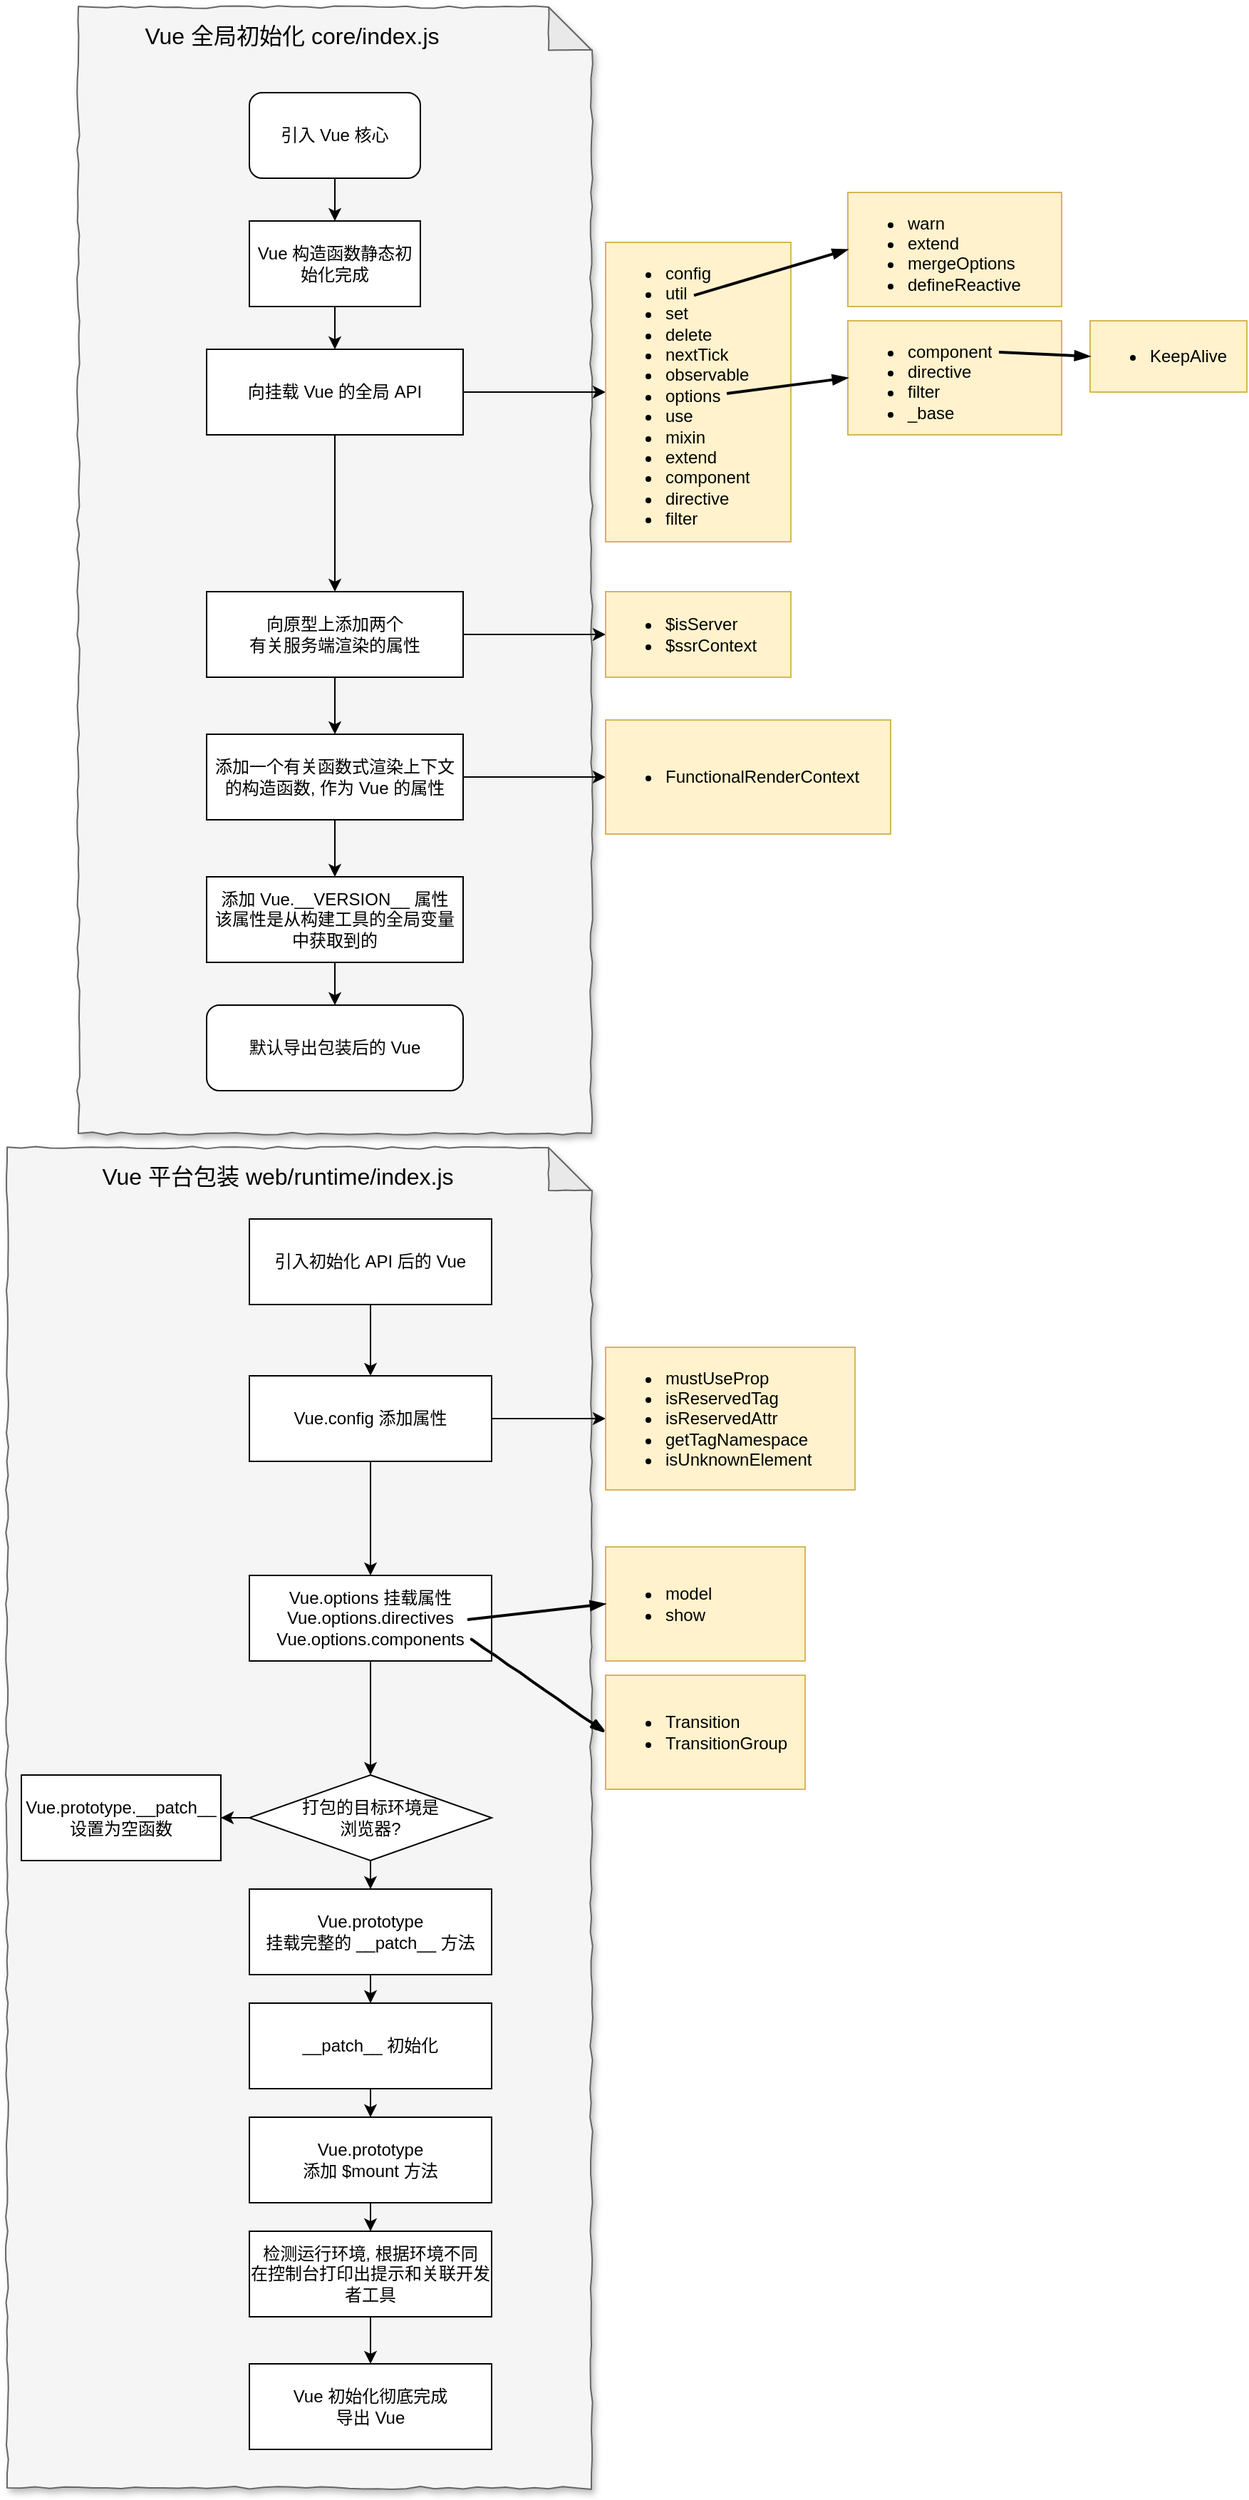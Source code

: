 <mxfile version="10.8.0" type="device"><diagram id="EUGXKhbJLsCIQeuZV-n6" name="第 1 页"><mxGraphModel dx="1823" dy="605" grid="1" gridSize="10" guides="1" tooltips="1" connect="1" arrows="1" fold="1" page="1" pageScale="1" pageWidth="827" pageHeight="1169" math="0" shadow="0"><root><mxCell id="0"/><mxCell id="1" parent="0"/><mxCell id="6ZQDnIGDNqatdGVycZ4d-1" value="" style="shape=note;whiteSpace=wrap;html=1;backgroundOutline=1;darkOpacity=0.05;shadow=1;comic=1;fillColor=#f5f5f5;strokeColor=#666666;fontColor=#333333;" parent="1" vertex="1"><mxGeometry x="30" y="40" width="360" height="790" as="geometry"/></mxCell><mxCell id="6ZQDnIGDNqatdGVycZ4d-2" value="&lt;font style=&quot;font-size: 16px&quot;&gt;Vue 全局初始化 core/index.js&lt;/font&gt;" style="text;html=1;strokeColor=none;fillColor=none;align=center;verticalAlign=middle;whiteSpace=wrap;rounded=0;shadow=1;comic=1;" parent="1" vertex="1"><mxGeometry x="50" y="50" width="260" height="20" as="geometry"/></mxCell><mxCell id="6ZQDnIGDNqatdGVycZ4d-9" value="" style="edgeStyle=orthogonalEdgeStyle;rounded=0;orthogonalLoop=1;jettySize=auto;html=1;" parent="1" source="6ZQDnIGDNqatdGVycZ4d-5" target="6ZQDnIGDNqatdGVycZ4d-8" edge="1"><mxGeometry relative="1" as="geometry"/></mxCell><mxCell id="6ZQDnIGDNqatdGVycZ4d-26" style="edgeStyle=orthogonalEdgeStyle;rounded=0;orthogonalLoop=1;jettySize=auto;html=1;entryX=0;entryY=0.5;entryDx=0;entryDy=0;" parent="1" source="6ZQDnIGDNqatdGVycZ4d-5" target="6ZQDnIGDNqatdGVycZ4d-25" edge="1"><mxGeometry relative="1" as="geometry"/></mxCell><mxCell id="6ZQDnIGDNqatdGVycZ4d-5" value="向挂载 Vue 的全局 API" style="rounded=0;whiteSpace=wrap;html=1;shadow=0;comic=0;" parent="1" vertex="1"><mxGeometry x="120" y="280" width="180" height="60" as="geometry"/></mxCell><mxCell id="6ZQDnIGDNqatdGVycZ4d-11" value="" style="edgeStyle=orthogonalEdgeStyle;rounded=0;orthogonalLoop=1;jettySize=auto;html=1;" parent="1" source="6ZQDnIGDNqatdGVycZ4d-8" target="6ZQDnIGDNqatdGVycZ4d-10" edge="1"><mxGeometry relative="1" as="geometry"/></mxCell><mxCell id="6ZQDnIGDNqatdGVycZ4d-39" style="edgeStyle=orthogonalEdgeStyle;rounded=0;comic=0;orthogonalLoop=1;jettySize=auto;html=1;entryX=0;entryY=0.5;entryDx=0;entryDy=0;" parent="1" source="6ZQDnIGDNqatdGVycZ4d-8" target="6ZQDnIGDNqatdGVycZ4d-38" edge="1"><mxGeometry relative="1" as="geometry"/></mxCell><mxCell id="6ZQDnIGDNqatdGVycZ4d-8" value="向原型上添加两个&lt;br&gt;有关服务端渲染的属性" style="rounded=0;whiteSpace=wrap;html=1;shadow=0;comic=0;" parent="1" vertex="1"><mxGeometry x="120" y="450" width="180" height="60" as="geometry"/></mxCell><mxCell id="6ZQDnIGDNqatdGVycZ4d-13" value="" style="edgeStyle=orthogonalEdgeStyle;rounded=0;orthogonalLoop=1;jettySize=auto;html=1;" parent="1" source="6ZQDnIGDNqatdGVycZ4d-10" target="6ZQDnIGDNqatdGVycZ4d-12" edge="1"><mxGeometry relative="1" as="geometry"/></mxCell><mxCell id="6ZQDnIGDNqatdGVycZ4d-43" style="edgeStyle=orthogonalEdgeStyle;rounded=0;comic=0;orthogonalLoop=1;jettySize=auto;html=1;entryX=0;entryY=0.5;entryDx=0;entryDy=0;" parent="1" source="6ZQDnIGDNqatdGVycZ4d-10" target="6ZQDnIGDNqatdGVycZ4d-42" edge="1"><mxGeometry relative="1" as="geometry"/></mxCell><mxCell id="6ZQDnIGDNqatdGVycZ4d-10" value="添加一个有关函数式渲染上下文的构造函数, 作为 Vue 的属性" style="rounded=0;whiteSpace=wrap;html=1;shadow=0;comic=0;" parent="1" vertex="1"><mxGeometry x="120" y="550" width="180" height="60" as="geometry"/></mxCell><mxCell id="6ZQDnIGDNqatdGVycZ4d-15" value="" style="edgeStyle=orthogonalEdgeStyle;rounded=0;orthogonalLoop=1;jettySize=auto;html=1;" parent="1" source="6ZQDnIGDNqatdGVycZ4d-12" target="6ZQDnIGDNqatdGVycZ4d-14" edge="1"><mxGeometry relative="1" as="geometry"/></mxCell><mxCell id="6ZQDnIGDNqatdGVycZ4d-12" value="添加 Vue.&lt;span&gt;__VERSION__ 属性&lt;br&gt;该属性是从构建工具的全局变量中获取到的&lt;br&gt;&lt;/span&gt;" style="rounded=0;whiteSpace=wrap;html=1;shadow=0;comic=0;" parent="1" vertex="1"><mxGeometry x="120" y="650" width="180" height="60" as="geometry"/></mxCell><mxCell id="6ZQDnIGDNqatdGVycZ4d-14" value="&lt;span&gt;默认导出包装后的 Vue&lt;br&gt;&lt;/span&gt;" style="rounded=1;whiteSpace=wrap;html=1;shadow=0;fontFamily=Helvetica;fontSize=12;fontColor=#000000;align=center;strokeColor=#000000;fillColor=#ffffff;" parent="1" vertex="1"><mxGeometry x="120" y="740" width="180" height="60" as="geometry"/></mxCell><mxCell id="6ZQDnIGDNqatdGVycZ4d-7" style="edgeStyle=orthogonalEdgeStyle;rounded=0;orthogonalLoop=1;jettySize=auto;html=1;entryX=0.5;entryY=0;entryDx=0;entryDy=0;" parent="1" source="6ZQDnIGDNqatdGVycZ4d-44" target="6ZQDnIGDNqatdGVycZ4d-5" edge="1"><mxGeometry relative="1" as="geometry"/></mxCell><mxCell id="6ZQDnIGDNqatdGVycZ4d-6" value="引入 Vue 核心" style="rounded=1;whiteSpace=wrap;html=1;shadow=0;comic=0;glass=0;" parent="1" vertex="1"><mxGeometry x="150" y="100" width="120" height="60" as="geometry"/></mxCell><mxCell id="6ZQDnIGDNqatdGVycZ4d-25" value="&lt;ul&gt;&lt;li&gt;config&lt;/li&gt;&lt;li&gt;util&lt;/li&gt;&lt;li&gt;set&lt;/li&gt;&lt;li&gt;delete&lt;/li&gt;&lt;li&gt;nextTick&lt;/li&gt;&lt;li&gt;&lt;div&gt;&lt;span&gt;observable&lt;/span&gt;&lt;/div&gt;&lt;/li&gt;&lt;li&gt;&lt;div&gt;&lt;span&gt;&lt;div&gt;&lt;span&gt;options&lt;/span&gt;&lt;/div&gt;&lt;/span&gt;&lt;/div&gt;&lt;/li&gt;&lt;li&gt;&lt;div&gt;&lt;span&gt;use&lt;/span&gt;&lt;/div&gt;&lt;/li&gt;&lt;li&gt;&lt;div&gt;&lt;span&gt;mixin&lt;/span&gt;&lt;/div&gt;&lt;/li&gt;&lt;li&gt;&lt;div&gt;&lt;span&gt;extend&lt;/span&gt;&lt;/div&gt;&lt;/li&gt;&lt;li&gt;&lt;div&gt;&lt;span&gt;component&lt;/span&gt;&lt;/div&gt;&lt;/li&gt;&lt;li&gt;&lt;div&gt;&lt;span&gt;&lt;div&gt;&lt;span&gt;directive&lt;/span&gt;&lt;/div&gt;&lt;/span&gt;&lt;/div&gt;&lt;/li&gt;&lt;li&gt;&lt;div&gt;&lt;span&gt;&lt;div&gt;&lt;span&gt;filter&lt;/span&gt;&lt;/div&gt;&lt;/span&gt;&lt;/div&gt;&lt;/li&gt;&lt;/ul&gt;" style="text;strokeColor=#d6b656;fillColor=#fff2cc;html=1;whiteSpace=wrap;verticalAlign=middle;overflow=hidden;rounded=0;shadow=0;glass=0;comic=0;" parent="1" vertex="1"><mxGeometry x="400" y="205" width="130" height="210" as="geometry"/></mxCell><mxCell id="6ZQDnIGDNqatdGVycZ4d-28" value="&lt;ul&gt;&lt;li&gt;&lt;div&gt;&lt;span&gt;warn&lt;/span&gt;&lt;/div&gt;&lt;/li&gt;&lt;li&gt;&lt;div&gt;&lt;span&gt;extend&lt;/span&gt;&lt;/div&gt;&lt;/li&gt;&lt;li&gt;&lt;div&gt;&lt;span&gt;&lt;div&gt;&lt;span&gt;mergeOptions&lt;/span&gt;&lt;/div&gt;&lt;/span&gt;&lt;/div&gt;&lt;/li&gt;&lt;li&gt;&lt;div&gt;&lt;span&gt;&lt;div&gt;&lt;span&gt;defineReactive&lt;/span&gt;&lt;/div&gt;&lt;/span&gt;&lt;/div&gt;&lt;/li&gt;&lt;/ul&gt;" style="text;strokeColor=#d6b656;fillColor=#fff2cc;html=1;whiteSpace=wrap;verticalAlign=middle;overflow=hidden;rounded=0;shadow=0;glass=0;comic=0;" parent="1" vertex="1"><mxGeometry x="570" y="170" width="150" height="80" as="geometry"/></mxCell><mxCell id="6ZQDnIGDNqatdGVycZ4d-30" value="&lt;ul&gt;&lt;li&gt;component&lt;br&gt;&lt;/li&gt;&lt;li&gt;directive&lt;br&gt;&lt;/li&gt;&lt;li&gt;filter&lt;/li&gt;&lt;li&gt;_base&lt;/li&gt;&lt;/ul&gt;" style="text;strokeColor=#d6b656;fillColor=#fff2cc;html=1;whiteSpace=wrap;verticalAlign=middle;overflow=hidden;rounded=0;shadow=0;glass=0;comic=0;" parent="1" vertex="1"><mxGeometry x="570" y="260" width="150" height="80" as="geometry"/></mxCell><mxCell id="6ZQDnIGDNqatdGVycZ4d-34" value="" style="rounded=0;comic=0;strokeWidth=2;endArrow=blockThin;html=1;fontFamily=Comic Sans MS;fontStyle=1;exitX=0.477;exitY=0.177;exitDx=0;exitDy=0;exitPerimeter=0;entryX=0;entryY=0.5;entryDx=0;entryDy=0;" parent="1" source="6ZQDnIGDNqatdGVycZ4d-25" target="6ZQDnIGDNqatdGVycZ4d-28" edge="1"><mxGeometry width="50" height="50" relative="1" as="geometry"><mxPoint x="540" y="180" as="sourcePoint"/><mxPoint x="590" y="130" as="targetPoint"/></mxGeometry></mxCell><mxCell id="6ZQDnIGDNqatdGVycZ4d-36" value="" style="rounded=0;comic=0;strokeWidth=2;endArrow=blockThin;html=1;fontFamily=Comic Sans MS;fontStyle=1;entryX=0;entryY=0.5;entryDx=0;entryDy=0;exitX=0.654;exitY=0.505;exitDx=0;exitDy=0;exitPerimeter=0;" parent="1" source="6ZQDnIGDNqatdGVycZ4d-25" target="6ZQDnIGDNqatdGVycZ4d-30" edge="1"><mxGeometry width="50" height="50" relative="1" as="geometry"><mxPoint x="430" y="510" as="sourcePoint"/><mxPoint x="460" y="450" as="targetPoint"/></mxGeometry></mxCell><mxCell id="6ZQDnIGDNqatdGVycZ4d-38" value="&lt;ul&gt;&lt;li&gt;&lt;div&gt;&lt;span&gt;$isServer&lt;/span&gt;&lt;/div&gt;&lt;/li&gt;&lt;li&gt;&lt;div&gt;&lt;span&gt;&lt;div&gt;&lt;span&gt;$ssrContext&lt;/span&gt;&lt;/div&gt;&lt;/span&gt;&lt;/div&gt;&lt;/li&gt;&lt;/ul&gt;" style="text;strokeColor=#d6b656;fillColor=#fff2cc;html=1;whiteSpace=wrap;verticalAlign=middle;overflow=hidden;rounded=0;shadow=0;glass=0;comic=0;" parent="1" vertex="1"><mxGeometry x="400" y="450" width="130" height="60" as="geometry"/></mxCell><mxCell id="6ZQDnIGDNqatdGVycZ4d-42" value="&lt;ul&gt;&lt;li&gt;&lt;div&gt;&lt;span&gt;FunctionalRenderContext&lt;/span&gt;&lt;/div&gt;&lt;/li&gt;&lt;/ul&gt;" style="text;strokeColor=#d6b656;fillColor=#fff2cc;html=1;whiteSpace=wrap;verticalAlign=middle;overflow=hidden;rounded=0;shadow=0;glass=0;comic=0;" parent="1" vertex="1"><mxGeometry x="400" y="540" width="200" height="80" as="geometry"/></mxCell><mxCell id="6ZQDnIGDNqatdGVycZ4d-44" value="Vue 构造函数静态初始化完成" style="rounded=0;whiteSpace=wrap;html=1;shadow=0;glass=0;comic=0;" parent="1" vertex="1"><mxGeometry x="150" y="190" width="120" height="60" as="geometry"/></mxCell><mxCell id="6ZQDnIGDNqatdGVycZ4d-45" style="edgeStyle=orthogonalEdgeStyle;rounded=0;orthogonalLoop=1;jettySize=auto;html=1;entryX=0.5;entryY=0;entryDx=0;entryDy=0;" parent="1" source="6ZQDnIGDNqatdGVycZ4d-6" target="6ZQDnIGDNqatdGVycZ4d-44" edge="1"><mxGeometry relative="1" as="geometry"><mxPoint x="210" y="180" as="sourcePoint"/><mxPoint x="210" y="280" as="targetPoint"/></mxGeometry></mxCell><mxCell id="8zA_iHU6SG1X8KaoYcZr-1" value="" style="shape=note;whiteSpace=wrap;html=1;backgroundOutline=1;darkOpacity=0.05;shadow=1;comic=1;fillColor=#f5f5f5;strokeColor=#666666;fontColor=#333333;" parent="1" vertex="1"><mxGeometry x="-20" y="840" width="410" height="940" as="geometry"/></mxCell><mxCell id="8zA_iHU6SG1X8KaoYcZr-2" value="&lt;font style=&quot;font-size: 16px&quot;&gt;Vue 平台包装 web/runtime/index.js&lt;/font&gt;" style="text;html=1;strokeColor=none;fillColor=none;align=center;verticalAlign=middle;whiteSpace=wrap;rounded=0;shadow=0;glass=0;comic=0;" parent="1" vertex="1"><mxGeometry x="30" y="850" width="280" height="20" as="geometry"/></mxCell><mxCell id="8zA_iHU6SG1X8KaoYcZr-5" value="" style="edgeStyle=orthogonalEdgeStyle;rounded=0;comic=0;orthogonalLoop=1;jettySize=auto;html=1;" parent="1" source="8zA_iHU6SG1X8KaoYcZr-3" target="8zA_iHU6SG1X8KaoYcZr-4" edge="1"><mxGeometry relative="1" as="geometry"/></mxCell><mxCell id="8zA_iHU6SG1X8KaoYcZr-3" value="引入初始化 API 后的 Vue" style="rounded=0;whiteSpace=wrap;html=1;shadow=0;glass=0;comic=0;" parent="1" vertex="1"><mxGeometry x="150" y="890" width="170" height="60" as="geometry"/></mxCell><mxCell id="8zA_iHU6SG1X8KaoYcZr-7" value="" style="edgeStyle=orthogonalEdgeStyle;rounded=0;comic=0;orthogonalLoop=1;jettySize=auto;html=1;" parent="1" source="8zA_iHU6SG1X8KaoYcZr-4" target="8zA_iHU6SG1X8KaoYcZr-6" edge="1"><mxGeometry relative="1" as="geometry"/></mxCell><mxCell id="nS1IAn5zacxKNM3KwsC0-4" style="edgeStyle=orthogonalEdgeStyle;rounded=0;orthogonalLoop=1;jettySize=auto;html=1;entryX=0;entryY=0.5;entryDx=0;entryDy=0;" edge="1" parent="1" source="8zA_iHU6SG1X8KaoYcZr-4" target="nS1IAn5zacxKNM3KwsC0-1"><mxGeometry relative="1" as="geometry"/></mxCell><mxCell id="8zA_iHU6SG1X8KaoYcZr-4" value="Vue.config 添加属性" style="rounded=0;whiteSpace=wrap;html=1;shadow=0;glass=0;comic=0;" parent="1" vertex="1"><mxGeometry x="150" y="1000" width="170" height="60" as="geometry"/></mxCell><mxCell id="8zA_iHU6SG1X8KaoYcZr-9" value="" style="edgeStyle=orthogonalEdgeStyle;rounded=0;comic=0;orthogonalLoop=1;jettySize=auto;html=1;" parent="1" source="8zA_iHU6SG1X8KaoYcZr-6" target="8zA_iHU6SG1X8KaoYcZr-8" edge="1"><mxGeometry relative="1" as="geometry"/></mxCell><mxCell id="8zA_iHU6SG1X8KaoYcZr-6" value="Vue.options 挂载属性&lt;br&gt;&lt;div&gt;&lt;span&gt;Vue&lt;/span&gt;&lt;span&gt;.&lt;/span&gt;&lt;span&gt;options&lt;/span&gt;&lt;span&gt;.&lt;/span&gt;&lt;span&gt;directives&lt;/span&gt;&lt;/div&gt;&lt;div&gt;&lt;div&gt;&lt;span&gt;Vue&lt;/span&gt;&lt;span&gt;.&lt;/span&gt;&lt;span&gt;options&lt;/span&gt;&lt;span&gt;.&lt;/span&gt;&lt;span&gt;components&lt;/span&gt;&lt;/div&gt;&lt;/div&gt;" style="rounded=0;whiteSpace=wrap;html=1;shadow=0;glass=0;comic=0;" parent="1" vertex="1"><mxGeometry x="150" y="1140" width="170" height="60" as="geometry"/></mxCell><mxCell id="nS1IAn5zacxKNM3KwsC0-10" value="" style="edgeStyle=orthogonalEdgeStyle;rounded=0;comic=0;orthogonalLoop=1;jettySize=auto;html=1;" edge="1" parent="1" source="8zA_iHU6SG1X8KaoYcZr-8" target="nS1IAn5zacxKNM3KwsC0-9"><mxGeometry relative="1" as="geometry"/></mxCell><mxCell id="nS1IAn5zacxKNM3KwsC0-12" value="" style="edgeStyle=orthogonalEdgeStyle;rounded=0;comic=0;orthogonalLoop=1;jettySize=auto;html=1;" edge="1" parent="1" source="8zA_iHU6SG1X8KaoYcZr-8" target="nS1IAn5zacxKNM3KwsC0-11"><mxGeometry relative="1" as="geometry"/></mxCell><mxCell id="8zA_iHU6SG1X8KaoYcZr-8" value="打包的目标环境是&lt;br&gt;浏览器?&lt;br&gt;" style="rhombus;whiteSpace=wrap;html=1;shadow=0;fontFamily=Helvetica;fontSize=12;fontColor=#000000;align=center;strokeColor=#000000;fillColor=#ffffff;" parent="1" vertex="1"><mxGeometry x="150" y="1280" width="170" height="60" as="geometry"/></mxCell><mxCell id="nS1IAn5zacxKNM3KwsC0-11" value="Vue.prototype.&lt;span&gt;__patch__&lt;br&gt;设置为空函数&lt;br&gt;&lt;/span&gt;" style="rounded=0;whiteSpace=wrap;html=1;shadow=0;fontFamily=Helvetica;fontSize=12;fontColor=#000000;align=center;strokeColor=#000000;fillColor=#ffffff;" vertex="1" parent="1"><mxGeometry x="-10" y="1280" width="140" height="60" as="geometry"/></mxCell><mxCell id="nS1IAn5zacxKNM3KwsC0-14" value="" style="edgeStyle=orthogonalEdgeStyle;rounded=0;comic=0;orthogonalLoop=1;jettySize=auto;html=1;" edge="1" parent="1" source="nS1IAn5zacxKNM3KwsC0-9" target="nS1IAn5zacxKNM3KwsC0-13"><mxGeometry relative="1" as="geometry"/></mxCell><mxCell id="nS1IAn5zacxKNM3KwsC0-9" value="Vue.prototype&lt;br&gt;挂载完整的&amp;nbsp;&lt;span&gt;__patch__&lt;/span&gt;&lt;span&gt;&amp;nbsp;方法&lt;/span&gt;&lt;br&gt;" style="rounded=0;whiteSpace=wrap;html=1;shadow=0;fontFamily=Helvetica;fontSize=12;fontColor=#000000;align=center;strokeColor=#000000;fillColor=#ffffff;" vertex="1" parent="1"><mxGeometry x="150" y="1360" width="170" height="60" as="geometry"/></mxCell><mxCell id="nS1IAn5zacxKNM3KwsC0-16" value="" style="edgeStyle=orthogonalEdgeStyle;rounded=0;comic=0;orthogonalLoop=1;jettySize=auto;html=1;" edge="1" parent="1" source="nS1IAn5zacxKNM3KwsC0-13" target="nS1IAn5zacxKNM3KwsC0-15"><mxGeometry relative="1" as="geometry"/></mxCell><mxCell id="nS1IAn5zacxKNM3KwsC0-13" value="__patch__ 初始化&lt;br&gt;" style="rounded=0;whiteSpace=wrap;html=1;shadow=0;fontFamily=Helvetica;fontSize=12;fontColor=#000000;align=center;strokeColor=#000000;fillColor=#ffffff;" vertex="1" parent="1"><mxGeometry x="150" y="1440" width="170" height="60" as="geometry"/></mxCell><mxCell id="nS1IAn5zacxKNM3KwsC0-18" value="" style="edgeStyle=orthogonalEdgeStyle;rounded=0;comic=0;orthogonalLoop=1;jettySize=auto;html=1;" edge="1" parent="1" source="nS1IAn5zacxKNM3KwsC0-15" target="nS1IAn5zacxKNM3KwsC0-17"><mxGeometry relative="1" as="geometry"/></mxCell><mxCell id="nS1IAn5zacxKNM3KwsC0-15" value="Vue.prototype&lt;br&gt;添加 $mount 方法&lt;br&gt;" style="rounded=0;whiteSpace=wrap;html=1;shadow=0;fontFamily=Helvetica;fontSize=12;fontColor=#000000;align=center;strokeColor=#000000;fillColor=#ffffff;" vertex="1" parent="1"><mxGeometry x="150" y="1520" width="170" height="60" as="geometry"/></mxCell><mxCell id="nS1IAn5zacxKNM3KwsC0-20" value="" style="edgeStyle=orthogonalEdgeStyle;rounded=0;comic=0;orthogonalLoop=1;jettySize=auto;html=1;" edge="1" parent="1" source="nS1IAn5zacxKNM3KwsC0-17" target="nS1IAn5zacxKNM3KwsC0-19"><mxGeometry relative="1" as="geometry"/></mxCell><mxCell id="nS1IAn5zacxKNM3KwsC0-17" value="检测运行环境, 根据环境不同&lt;br&gt;在控制台打印出提示和关联开发者工具&lt;br&gt;" style="rounded=0;whiteSpace=wrap;html=1;shadow=0;fontFamily=Helvetica;fontSize=12;fontColor=#000000;align=center;strokeColor=#000000;fillColor=#ffffff;" vertex="1" parent="1"><mxGeometry x="150" y="1600" width="170" height="60" as="geometry"/></mxCell><mxCell id="nS1IAn5zacxKNM3KwsC0-19" value="Vue 初始化彻底完成&lt;br&gt;导出 Vue&lt;br&gt;" style="rounded=0;whiteSpace=wrap;html=1;shadow=0;fontFamily=Helvetica;fontSize=12;fontColor=#000000;align=center;strokeColor=#000000;fillColor=#ffffff;" vertex="1" parent="1"><mxGeometry x="150" y="1693" width="170" height="60" as="geometry"/></mxCell><mxCell id="nS1IAn5zacxKNM3KwsC0-1" value="&lt;ul&gt;&lt;li&gt;&lt;div&gt;&lt;span&gt;mustUseProp&lt;/span&gt;&lt;/div&gt;&lt;/li&gt;&lt;li&gt;&lt;div&gt;&lt;span&gt;&lt;div&gt;&lt;span&gt;isReservedTag&lt;/span&gt;&lt;/div&gt;&lt;/span&gt;&lt;/div&gt;&lt;/li&gt;&lt;li&gt;&lt;div&gt;&lt;span&gt;&lt;div&gt;&lt;span&gt;isReservedAttr&lt;/span&gt;&lt;/div&gt;&lt;/span&gt;&lt;/div&gt;&lt;/li&gt;&lt;li&gt;&lt;div&gt;&lt;span&gt;&lt;div&gt;&lt;span&gt;getTagNamespace&lt;/span&gt;&lt;/div&gt;&lt;/span&gt;&lt;/div&gt;&lt;/li&gt;&lt;li&gt;&lt;div&gt;&lt;span&gt;&lt;div&gt;&lt;span&gt;isUnknownElement&lt;/span&gt;&lt;/div&gt;&lt;/span&gt;&lt;/div&gt;&lt;/li&gt;&lt;/ul&gt;" style="text;strokeColor=#d6b656;fillColor=#fff2cc;html=1;whiteSpace=wrap;verticalAlign=middle;overflow=hidden;" vertex="1" parent="1"><mxGeometry x="400" y="980" width="175" height="100" as="geometry"/></mxCell><mxCell id="nS1IAn5zacxKNM3KwsC0-2" value="&lt;ul&gt;&lt;li&gt;model&lt;/li&gt;&lt;li&gt;show&lt;/li&gt;&lt;/ul&gt;" style="text;strokeColor=#d6b656;fillColor=#fff2cc;html=1;whiteSpace=wrap;verticalAlign=middle;overflow=hidden;" vertex="1" parent="1"><mxGeometry x="400" y="1120" width="140" height="80" as="geometry"/></mxCell><mxCell id="nS1IAn5zacxKNM3KwsC0-3" value="&lt;ul&gt;&lt;li&gt;&lt;div&gt;&lt;span&gt;Transition&lt;/span&gt;&lt;/div&gt;&lt;/li&gt;&lt;li&gt;&lt;div&gt;&lt;span&gt;&lt;div&gt;&lt;span&gt;TransitionGroup&lt;/span&gt;&lt;/div&gt;&lt;/span&gt;&lt;/div&gt;&lt;/li&gt;&lt;/ul&gt;" style="text;strokeColor=#d6b656;fillColor=#fff2cc;html=1;whiteSpace=wrap;verticalAlign=middle;overflow=hidden;" vertex="1" parent="1"><mxGeometry x="400" y="1210" width="140" height="80" as="geometry"/></mxCell><mxCell id="nS1IAn5zacxKNM3KwsC0-7" value="" style="rounded=0;comic=0;strokeWidth=2;endArrow=blockThin;html=1;fontFamily=Comic Sans MS;fontStyle=1;exitX=0.9;exitY=0.517;exitDx=0;exitDy=0;exitPerimeter=0;entryX=0;entryY=0.5;entryDx=0;entryDy=0;" edge="1" parent="1" source="8zA_iHU6SG1X8KaoYcZr-6" target="nS1IAn5zacxKNM3KwsC0-2"><mxGeometry width="50" height="50" relative="1" as="geometry"><mxPoint x="360" y="1170" as="sourcePoint"/><mxPoint x="410" y="1120" as="targetPoint"/></mxGeometry></mxCell><mxCell id="nS1IAn5zacxKNM3KwsC0-8" value="" style="rounded=0;comic=1;strokeWidth=2;endArrow=blockThin;html=1;fontFamily=Comic Sans MS;fontStyle=1;exitX=0.918;exitY=0.75;exitDx=0;exitDy=0;exitPerimeter=0;entryX=0;entryY=0.5;entryDx=0;entryDy=0;" edge="1" parent="1" source="8zA_iHU6SG1X8KaoYcZr-6" target="nS1IAn5zacxKNM3KwsC0-3"><mxGeometry width="50" height="50" relative="1" as="geometry"><mxPoint x="390" y="1380" as="sourcePoint"/><mxPoint x="440" y="1330" as="targetPoint"/></mxGeometry></mxCell><mxCell id="nS1IAn5zacxKNM3KwsC0-21" value="&lt;ul&gt;&lt;li&gt;&lt;div&gt;&lt;span&gt;KeepAlive&lt;/span&gt;&lt;/div&gt;&lt;/li&gt;&lt;/ul&gt;" style="text;strokeColor=#d6b656;fillColor=#fff2cc;html=1;whiteSpace=wrap;verticalAlign=middle;overflow=hidden;" vertex="1" parent="1"><mxGeometry x="740" y="260" width="110" height="50" as="geometry"/></mxCell><mxCell id="nS1IAn5zacxKNM3KwsC0-22" value="" style="rounded=0;comic=0;strokeWidth=2;endArrow=blockThin;html=1;fontFamily=Comic Sans MS;fontStyle=1;entryX=0;entryY=0.5;entryDx=0;entryDy=0;" edge="1" parent="1" target="nS1IAn5zacxKNM3KwsC0-21"><mxGeometry width="50" height="50" relative="1" as="geometry"><mxPoint x="676" y="282" as="sourcePoint"/><mxPoint x="820" y="370" as="targetPoint"/></mxGeometry></mxCell></root></mxGraphModel></diagram><diagram id="b8nniJbK0icg2W5BGOMs" name="第 2 页"><mxGraphModel dx="996" dy="605" grid="1" gridSize="10" guides="1" tooltips="1" connect="1" arrows="1" fold="1" page="1" pageScale="1" pageWidth="827" pageHeight="1169" math="0" shadow="0"><root><mxCell id="ZW7B5s6HF1dV8qkdzO9k-0"/><mxCell id="ZW7B5s6HF1dV8qkdzO9k-1" parent="ZW7B5s6HF1dV8qkdzO9k-0"/></root></mxGraphModel></diagram></mxfile>